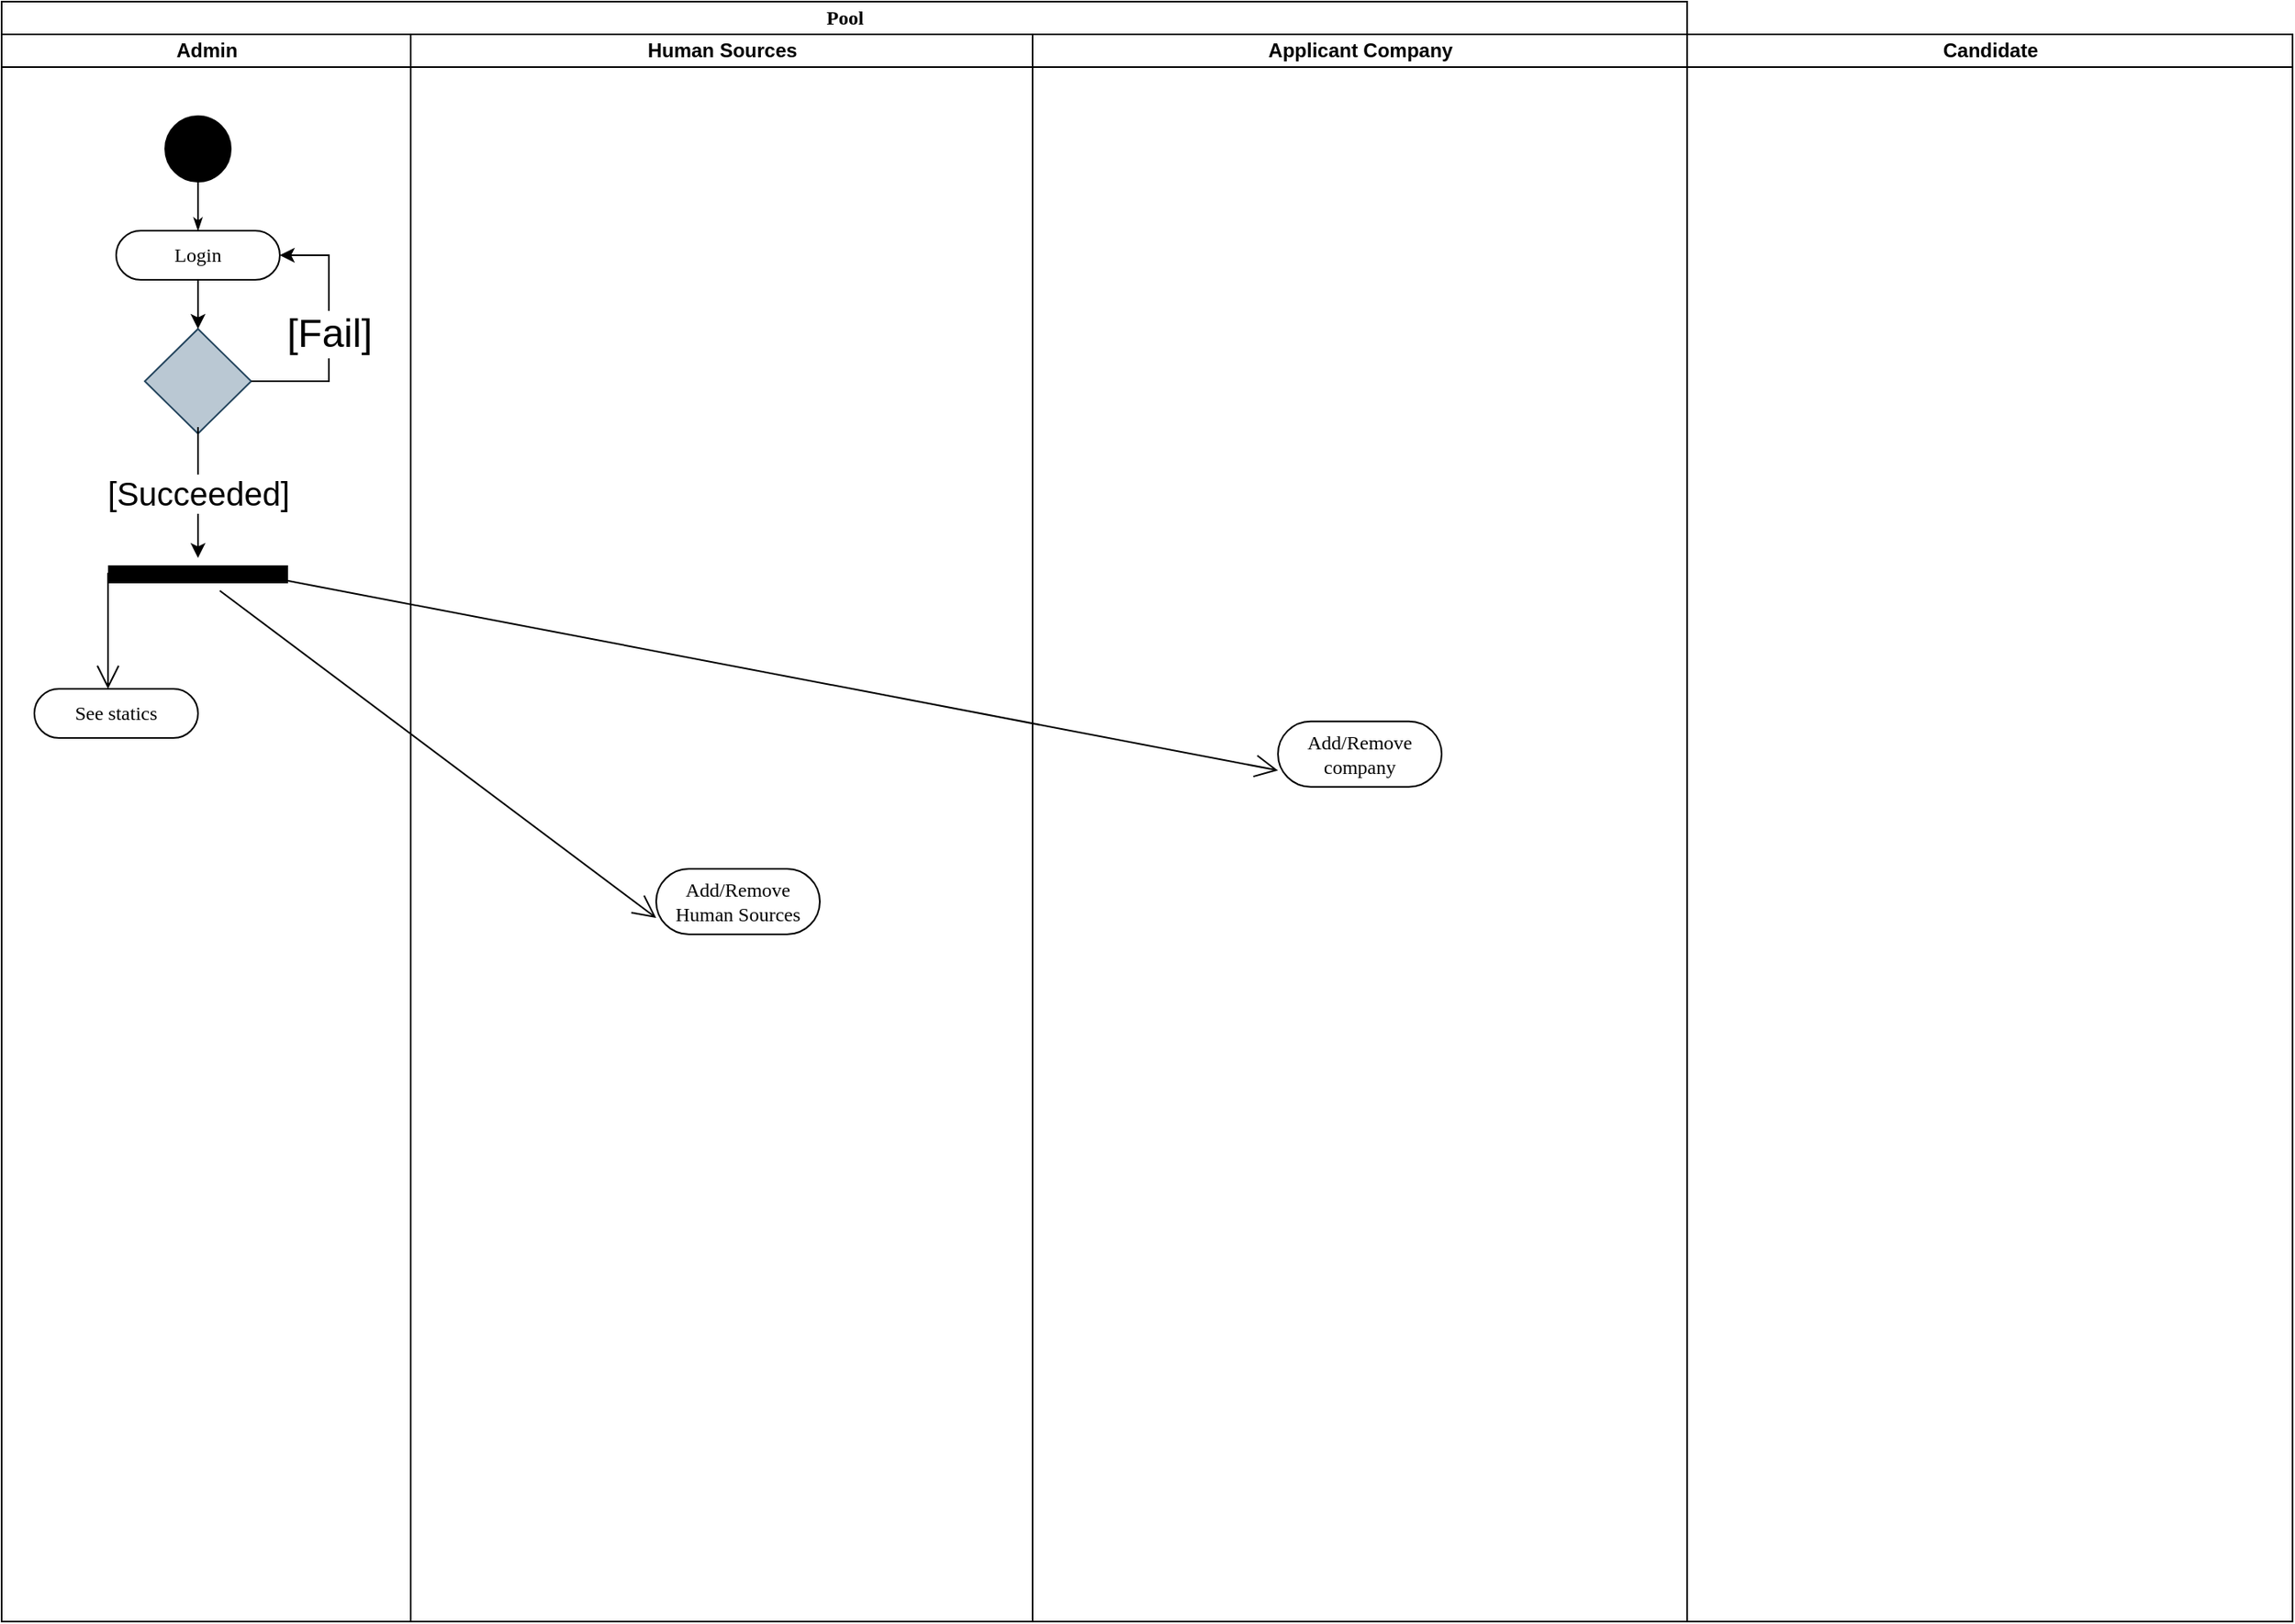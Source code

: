 <mxfile version="14.5.1" type="github">
  <diagram name="Page-1" id="0783ab3e-0a74-02c8-0abd-f7b4e66b4bec">
    <mxGraphModel dx="1297" dy="1113" grid="1" gridSize="10" guides="1" tooltips="1" connect="1" arrows="1" fold="1" page="1" pageScale="1" pageWidth="850" pageHeight="1100" background="#ffffff" math="0" shadow="0">
      <root>
        <mxCell id="0" />
        <mxCell id="1" parent="0" />
        <mxCell id="1c1d494c118603dd-1" value="Pool" style="swimlane;html=1;childLayout=stackLayout;startSize=20;rounded=0;shadow=0;comic=0;labelBackgroundColor=none;strokeWidth=1;fontFamily=Verdana;fontSize=12;align=center;" parent="1" vertex="1">
          <mxGeometry x="40" y="20" width="1030" height="990" as="geometry" />
        </mxCell>
        <mxCell id="1c1d494c118603dd-2" value="Admin" style="swimlane;html=1;startSize=20;" parent="1c1d494c118603dd-1" vertex="1">
          <mxGeometry y="20" width="250" height="970" as="geometry" />
        </mxCell>
        <mxCell id="60571a20871a0731-4" value="" style="ellipse;whiteSpace=wrap;html=1;rounded=0;shadow=0;comic=0;labelBackgroundColor=none;strokeWidth=1;fillColor=#000000;fontFamily=Verdana;fontSize=12;align=center;" parent="1c1d494c118603dd-2" vertex="1">
          <mxGeometry x="100" y="50" width="40" height="40" as="geometry" />
        </mxCell>
        <mxCell id="60571a20871a0731-8" value="Login" style="rounded=1;whiteSpace=wrap;html=1;shadow=0;comic=0;labelBackgroundColor=none;strokeWidth=1;fontFamily=Verdana;fontSize=12;align=center;arcSize=50;" parent="1c1d494c118603dd-2" vertex="1">
          <mxGeometry x="70" y="120" width="100" height="30" as="geometry" />
        </mxCell>
        <mxCell id="1c1d494c118603dd-27" style="edgeStyle=orthogonalEdgeStyle;rounded=0;html=1;labelBackgroundColor=none;startArrow=none;startFill=0;startSize=5;endArrow=classicThin;endFill=1;endSize=5;jettySize=auto;orthogonalLoop=1;strokeWidth=1;fontFamily=Verdana;fontSize=12" parent="1c1d494c118603dd-2" source="60571a20871a0731-4" target="60571a20871a0731-8" edge="1">
          <mxGeometry relative="1" as="geometry" />
        </mxCell>
        <mxCell id="feAVlpUrrlh7gay0loe1-64" value="" style="rhombus;whiteSpace=wrap;html=1;color=black;fillColor=#bac8d3;strokeColor=#23445d;" parent="1c1d494c118603dd-2" vertex="1">
          <mxGeometry x="87.5" y="180" width="65" height="64" as="geometry" />
        </mxCell>
        <mxCell id="feAVlpUrrlh7gay0loe1-66" value="&lt;span style=&quot;font-size: 24px&quot;&gt;[Fail]&lt;/span&gt;" style="edgeStyle=orthogonalEdgeStyle;rounded=0;orthogonalLoop=1;jettySize=auto;html=1;exitX=1;exitY=0.5;exitDx=0;exitDy=0;entryX=1;entryY=0.5;entryDx=0;entryDy=0;" parent="1c1d494c118603dd-2" source="feAVlpUrrlh7gay0loe1-64" target="60571a20871a0731-8" edge="1">
          <mxGeometry x="-0.008" relative="1" as="geometry">
            <mxPoint x="200" y="140" as="targetPoint" />
            <Array as="points">
              <mxPoint x="200" y="212" />
              <mxPoint x="200" y="135" />
            </Array>
            <mxPoint as="offset" />
          </mxGeometry>
        </mxCell>
        <mxCell id="feAVlpUrrlh7gay0loe1-80" value="" style="line;strokeWidth=11;fillColor=none;align=left;verticalAlign=middle;spacingTop=-1;spacingLeft=3;spacingRight=3;rotatable=0;labelPosition=right;points=[];portConstraint=eastwest;fontStyle=1" parent="1c1d494c118603dd-2" vertex="1">
          <mxGeometry x="65" y="320" width="110" height="20" as="geometry" />
        </mxCell>
        <mxCell id="feAVlpUrrlh7gay0loe1-158" value="" style="endArrow=open;endFill=1;endSize=12;html=1;" parent="1c1d494c118603dd-2" edge="1">
          <mxGeometry width="160" relative="1" as="geometry">
            <mxPoint x="65" y="329.17" as="sourcePoint" />
            <mxPoint x="65" y="400" as="targetPoint" />
          </mxGeometry>
        </mxCell>
        <mxCell id="feAVlpUrrlh7gay0loe1-162" value="See statics" style="rounded=1;whiteSpace=wrap;html=1;shadow=0;comic=0;labelBackgroundColor=none;strokeWidth=1;fontFamily=Verdana;fontSize=12;align=center;arcSize=50;" parent="1c1d494c118603dd-2" vertex="1">
          <mxGeometry x="20" y="400" width="100" height="30" as="geometry" />
        </mxCell>
        <mxCell id="1c1d494c118603dd-3" value="Human Sources" style="swimlane;html=1;startSize=20;" parent="1c1d494c118603dd-1" vertex="1">
          <mxGeometry x="250" y="20" width="380" height="970" as="geometry" />
        </mxCell>
        <mxCell id="feAVlpUrrlh7gay0loe1-163" value="Add/Remove&lt;br&gt;Human Sources" style="rounded=1;whiteSpace=wrap;html=1;shadow=0;comic=0;labelBackgroundColor=none;strokeWidth=1;fontFamily=Verdana;fontSize=12;align=center;arcSize=50;" parent="1c1d494c118603dd-3" vertex="1">
          <mxGeometry x="150" y="510" width="100" height="40" as="geometry" />
        </mxCell>
        <mxCell id="feAVlpUrrlh7gay0loe1-161" value="" style="endArrow=open;endFill=1;endSize=12;html=1;entryX=0;entryY=0.75;entryDx=0;entryDy=0;" parent="1c1d494c118603dd-1" source="feAVlpUrrlh7gay0loe1-80" edge="1" target="feAVlpUrrlh7gay0loe1-163">
          <mxGeometry width="160" relative="1" as="geometry">
            <mxPoint x="170" y="360" as="sourcePoint" />
            <mxPoint x="300" y="240" as="targetPoint" />
          </mxGeometry>
        </mxCell>
        <mxCell id="1c1d494c118603dd-4" value="Applicant Company" style="swimlane;html=1;startSize=20;" parent="1c1d494c118603dd-1" vertex="1">
          <mxGeometry x="630" y="20" width="400" height="970" as="geometry" />
        </mxCell>
        <mxCell id="feAVlpUrrlh7gay0loe1-109" value="&lt;span style=&quot;font-size: 24px&quot;&gt;[Fail]&lt;/span&gt;" style="edgeStyle=orthogonalEdgeStyle;rounded=0;orthogonalLoop=1;jettySize=auto;html=1;exitX=1;exitY=0.5;exitDx=0;exitDy=0;entryX=1;entryY=0.5;entryDx=0;entryDy=0;" parent="1c1d494c118603dd-4" edge="1">
          <mxGeometry x="-0.008" relative="1" as="geometry">
            <mxPoint x="157.5" y="515" as="targetPoint" />
            <Array as="points">
              <mxPoint x="187.5" y="592" />
              <mxPoint x="187.5" y="515" />
            </Array>
            <mxPoint as="offset" />
          </mxGeometry>
        </mxCell>
        <mxCell id="5xC203n-c3T-DAP_eadr-2" value="Add/Remove company" style="rounded=1;whiteSpace=wrap;html=1;shadow=0;comic=0;labelBackgroundColor=none;strokeWidth=1;fontFamily=Verdana;fontSize=12;align=center;arcSize=50;" vertex="1" parent="1c1d494c118603dd-4">
          <mxGeometry x="150.0" y="419.83" width="100" height="40" as="geometry" />
        </mxCell>
        <mxCell id="5xC203n-c3T-DAP_eadr-3" value="" style="endArrow=open;endFill=1;endSize=12;html=1;entryX=0;entryY=0.75;entryDx=0;entryDy=0;" edge="1" parent="1c1d494c118603dd-1" target="5xC203n-c3T-DAP_eadr-2">
          <mxGeometry width="160" relative="1" as="geometry">
            <mxPoint x="170" y="353" as="sourcePoint" />
            <mxPoint x="764.67" y="249.83" as="targetPoint" />
          </mxGeometry>
        </mxCell>
        <mxCell id="feAVlpUrrlh7gay0loe1-65" style="edgeStyle=orthogonalEdgeStyle;rounded=0;orthogonalLoop=1;jettySize=auto;html=1;exitX=0.5;exitY=1;exitDx=0;exitDy=0;" parent="1" source="60571a20871a0731-8" edge="1">
          <mxGeometry relative="1" as="geometry">
            <mxPoint x="160" y="220" as="targetPoint" />
          </mxGeometry>
        </mxCell>
        <mxCell id="feAVlpUrrlh7gay0loe1-71" value="&lt;font style=&quot;font-size: 20px&quot;&gt;[Succeeded]&lt;/font&gt;" style="edgeStyle=orthogonalEdgeStyle;rounded=0;orthogonalLoop=1;jettySize=auto;html=1;" parent="1" edge="1">
          <mxGeometry relative="1" as="geometry">
            <mxPoint x="160" y="360" as="targetPoint" />
            <mxPoint x="160" y="280" as="sourcePoint" />
            <Array as="points">
              <mxPoint x="160" y="350" />
            </Array>
          </mxGeometry>
        </mxCell>
        <mxCell id="feAVlpUrrlh7gay0loe1-146" value="Candidate" style="swimlane;html=1;startSize=20;" parent="1" vertex="1">
          <mxGeometry x="1070" y="40" width="370" height="970" as="geometry" />
        </mxCell>
        <mxCell id="feAVlpUrrlh7gay0loe1-155" value="&lt;span style=&quot;font-size: 24px&quot;&gt;[Fail]&lt;/span&gt;" style="edgeStyle=orthogonalEdgeStyle;rounded=0;orthogonalLoop=1;jettySize=auto;html=1;exitX=1;exitY=0.5;exitDx=0;exitDy=0;entryX=1;entryY=0.5;entryDx=0;entryDy=0;" parent="feAVlpUrrlh7gay0loe1-146" edge="1">
          <mxGeometry x="-0.008" relative="1" as="geometry">
            <mxPoint x="157.5" y="515" as="targetPoint" />
            <Array as="points">
              <mxPoint x="187.5" y="592" />
              <mxPoint x="187.5" y="515" />
            </Array>
            <mxPoint as="offset" />
          </mxGeometry>
        </mxCell>
      </root>
    </mxGraphModel>
  </diagram>
</mxfile>
